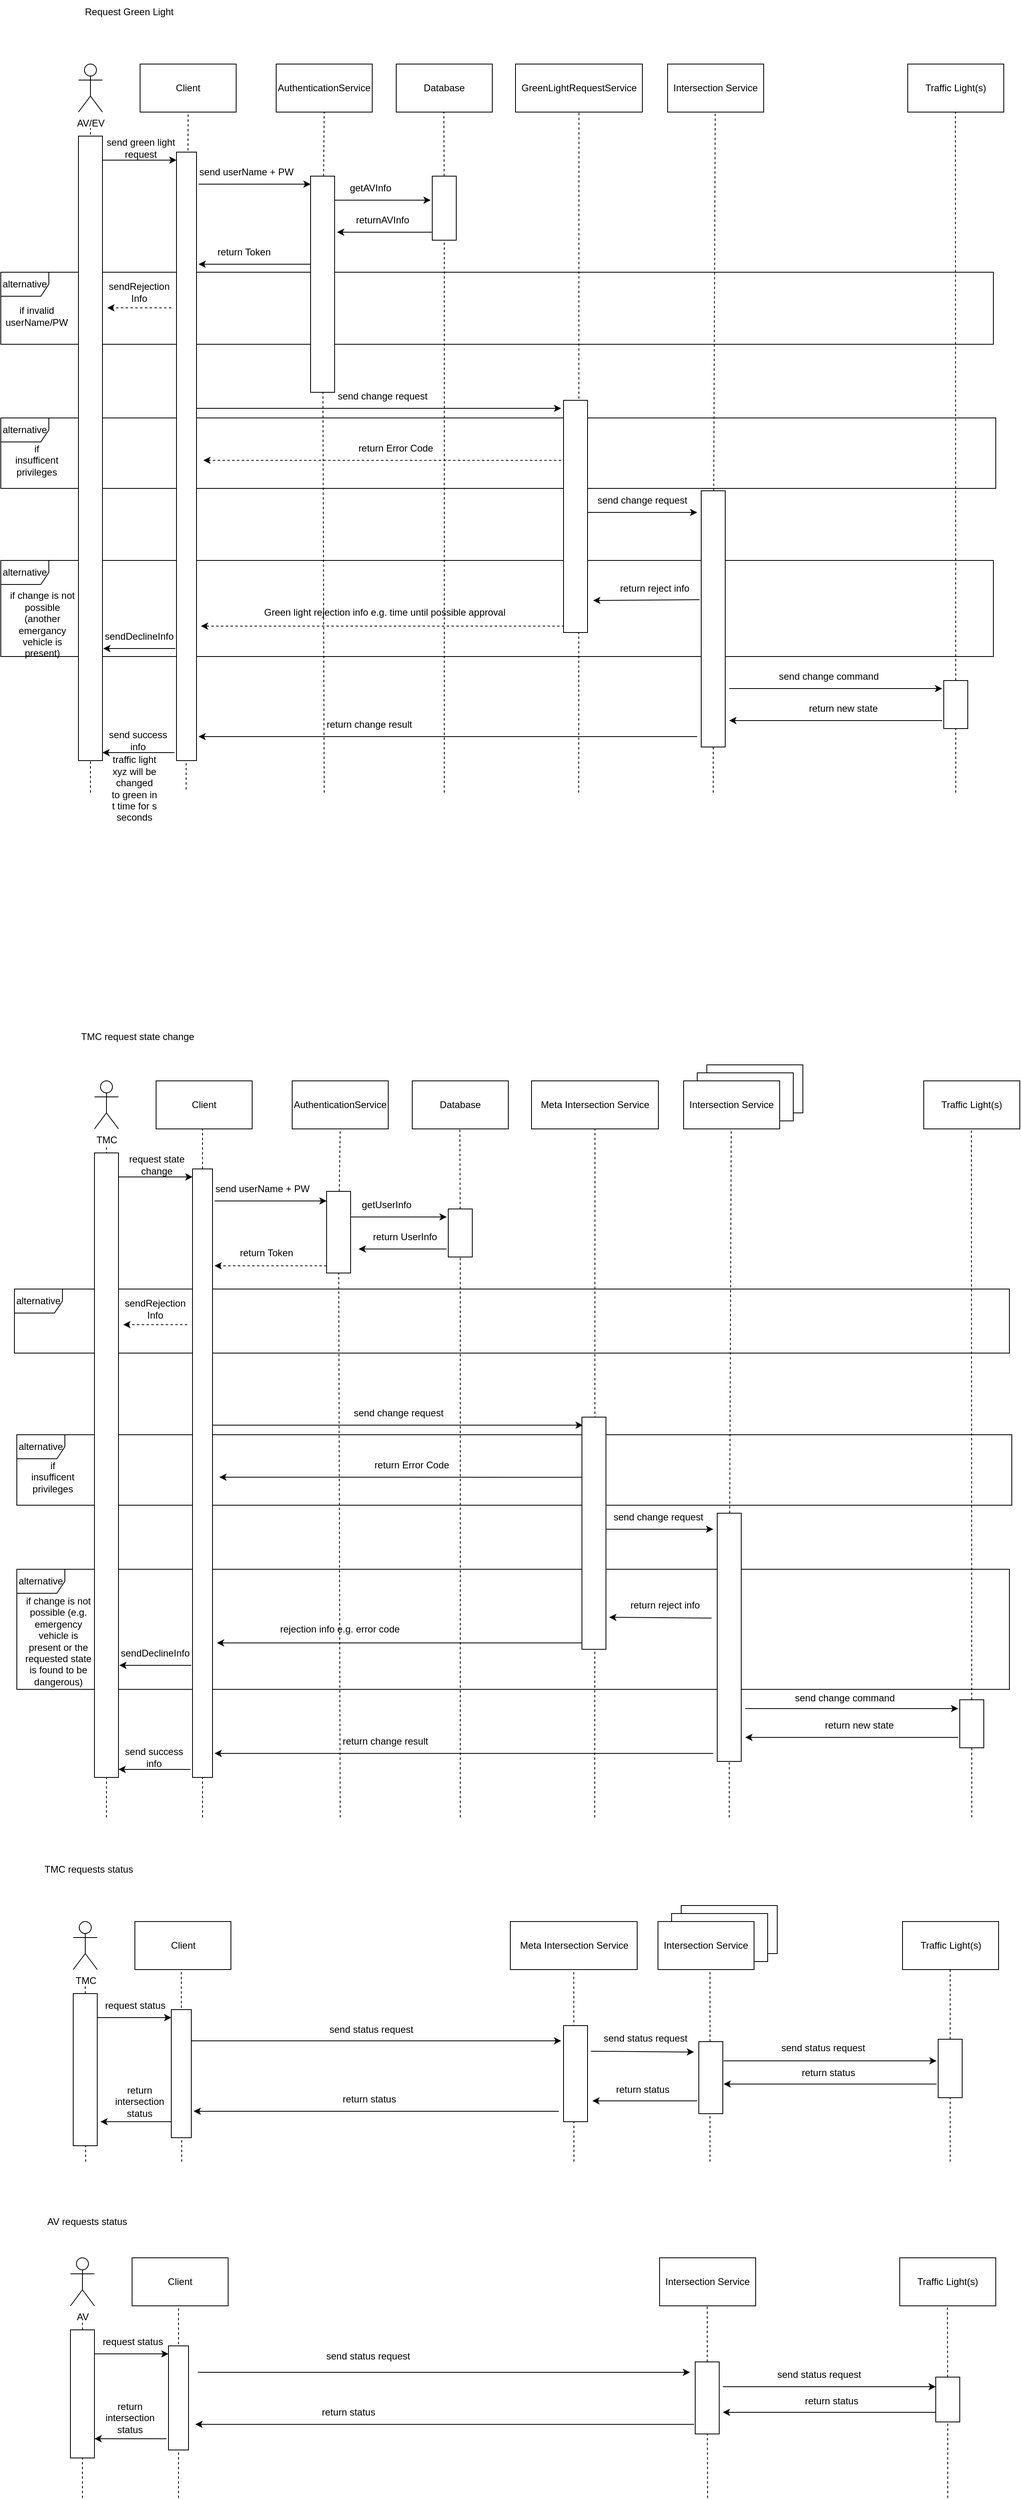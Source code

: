 <mxfile version="16.0.2" type="device"><diagram id="zJDtnZij1Da3hTvjN6tu" name="Seite-1"><mxGraphModel dx="1102" dy="-2650" grid="1" gridSize="10" guides="1" tooltips="1" connect="1" arrows="1" fold="1" page="1" pageScale="1" pageWidth="827" pageHeight="1169" math="0" shadow="0"><root><mxCell id="0"/><mxCell id="1" parent="0"/><mxCell id="Qnt9mirLeHldhs7_H-Sd-135" value="" style="rounded=0;whiteSpace=wrap;html=1;" parent="1" vertex="1"><mxGeometry x="952" y="4900" width="120" height="60" as="geometry"/></mxCell><mxCell id="Qnt9mirLeHldhs7_H-Sd-134" value="" style="rounded=0;whiteSpace=wrap;html=1;" parent="1" vertex="1"><mxGeometry x="940" y="4910" width="120" height="60" as="geometry"/></mxCell><mxCell id="pJ5V-qwBg9fqUCGI1SGx-134" value="alternative" style="shape=umlFrame;whiteSpace=wrap;html=1;width=60;height=30;" parent="1" vertex="1"><mxGeometry x="70" y="4092" width="1243" height="88" as="geometry"/></mxCell><mxCell id="pJ5V-qwBg9fqUCGI1SGx-66" value="alternative" style="shape=umlFrame;whiteSpace=wrap;html=1;" parent="1" vertex="1"><mxGeometry x="70" y="4270" width="1240" height="120" as="geometry"/></mxCell><mxCell id="pJ5V-qwBg9fqUCGI1SGx-67" value="alternative" style="shape=umlFrame;whiteSpace=wrap;html=1;width=60;height=30;" parent="1" vertex="1"><mxGeometry x="70" y="3910" width="1240" height="90" as="geometry"/></mxCell><mxCell id="pJ5V-qwBg9fqUCGI1SGx-68" value="AV/EV" style="shape=umlActor;verticalLabelPosition=bottom;verticalAlign=top;html=1;outlineConnect=0;" parent="1" vertex="1"><mxGeometry x="167" y="3650" width="30" height="60" as="geometry"/></mxCell><mxCell id="pJ5V-qwBg9fqUCGI1SGx-69" value="AuthenticationService" style="rounded=0;whiteSpace=wrap;html=1;" parent="1" vertex="1"><mxGeometry x="414" y="3650" width="120" height="60" as="geometry"/></mxCell><mxCell id="pJ5V-qwBg9fqUCGI1SGx-70" value="Intersection Service" style="rounded=0;whiteSpace=wrap;html=1;" parent="1" vertex="1"><mxGeometry x="903" y="3650" width="120" height="60" as="geometry"/></mxCell><mxCell id="pJ5V-qwBg9fqUCGI1SGx-71" value="Traffic Light(s)" style="rounded=0;whiteSpace=wrap;html=1;" parent="1" vertex="1"><mxGeometry x="1203" y="3650" width="120" height="60" as="geometry"/></mxCell><mxCell id="pJ5V-qwBg9fqUCGI1SGx-72" value="Database" style="rounded=0;whiteSpace=wrap;html=1;" parent="1" vertex="1"><mxGeometry x="564" y="3650" width="120" height="60" as="geometry"/></mxCell><mxCell id="pJ5V-qwBg9fqUCGI1SGx-73" value="" style="endArrow=none;dashed=1;html=1;rounded=0;startArrow=none;" parent="1" source="pJ5V-qwBg9fqUCGI1SGx-128" edge="1"><mxGeometry width="50" height="50" relative="1" as="geometry"><mxPoint x="182" y="4360" as="sourcePoint"/><mxPoint x="181.5" y="3740" as="targetPoint"/></mxGeometry></mxCell><mxCell id="pJ5V-qwBg9fqUCGI1SGx-74" value="" style="endArrow=none;dashed=1;html=1;rounded=0;startArrow=none;" parent="1" source="pJ5V-qwBg9fqUCGI1SGx-124" edge="1"><mxGeometry width="50" height="50" relative="1" as="geometry"><mxPoint x="474" y="4360" as="sourcePoint"/><mxPoint x="474" y="3710" as="targetPoint"/></mxGeometry></mxCell><mxCell id="pJ5V-qwBg9fqUCGI1SGx-75" value="" style="endArrow=none;dashed=1;html=1;rounded=0;startArrow=none;" parent="1" source="pJ5V-qwBg9fqUCGI1SGx-122" edge="1"><mxGeometry width="50" height="50" relative="1" as="geometry"><mxPoint x="624" y="4360" as="sourcePoint"/><mxPoint x="623.5" y="3710" as="targetPoint"/></mxGeometry></mxCell><mxCell id="pJ5V-qwBg9fqUCGI1SGx-76" value="" style="endArrow=none;dashed=1;html=1;rounded=0;startArrow=none;" parent="1" source="pJ5V-qwBg9fqUCGI1SGx-120" edge="1"><mxGeometry width="50" height="50" relative="1" as="geometry"><mxPoint x="963" y="4520" as="sourcePoint"/><mxPoint x="962.5" y="3710" as="targetPoint"/></mxGeometry></mxCell><mxCell id="pJ5V-qwBg9fqUCGI1SGx-77" value="" style="endArrow=none;dashed=1;html=1;rounded=0;startArrow=none;" parent="1" source="pJ5V-qwBg9fqUCGI1SGx-117" edge="1"><mxGeometry width="50" height="50" relative="1" as="geometry"><mxPoint x="1263" y="4360" as="sourcePoint"/><mxPoint x="1262.5" y="3710" as="targetPoint"/></mxGeometry></mxCell><mxCell id="pJ5V-qwBg9fqUCGI1SGx-78" value="" style="endArrow=classic;html=1;rounded=0;entryX=1;entryY=1;entryDx=0;entryDy=0;" parent="1" target="pJ5V-qwBg9fqUCGI1SGx-79" edge="1"><mxGeometry width="50" height="50" relative="1" as="geometry"><mxPoint x="197" y="3770" as="sourcePoint"/><mxPoint x="297" y="3770" as="targetPoint"/></mxGeometry></mxCell><mxCell id="pJ5V-qwBg9fqUCGI1SGx-79" value="send green light request" style="text;html=1;strokeColor=none;fillColor=none;align=center;verticalAlign=middle;whiteSpace=wrap;rounded=0;" parent="1" vertex="1"><mxGeometry x="199.5" y="3740" width="90" height="30" as="geometry"/></mxCell><mxCell id="pJ5V-qwBg9fqUCGI1SGx-80" value="" style="endArrow=classic;html=1;rounded=0;exitX=0;exitY=1;exitDx=0;exitDy=0;" parent="1" source="pJ5V-qwBg9fqUCGI1SGx-94" edge="1"><mxGeometry width="50" height="50" relative="1" as="geometry"><mxPoint x="474" y="3820" as="sourcePoint"/><mxPoint x="607" y="3820" as="targetPoint"/></mxGeometry></mxCell><mxCell id="pJ5V-qwBg9fqUCGI1SGx-81" value="" style="endArrow=classic;html=1;rounded=0;exitX=0.033;exitY=0.875;exitDx=0;exitDy=0;exitPerimeter=0;" parent="1" source="pJ5V-qwBg9fqUCGI1SGx-122" edge="1"><mxGeometry width="50" height="50" relative="1" as="geometry"><mxPoint x="600" y="3860" as="sourcePoint"/><mxPoint x="490" y="3860" as="targetPoint"/></mxGeometry></mxCell><mxCell id="pJ5V-qwBg9fqUCGI1SGx-82" value="if insufficent privileges" style="text;html=1;strokeColor=none;fillColor=none;align=center;verticalAlign=middle;whiteSpace=wrap;rounded=0;" parent="1" vertex="1"><mxGeometry x="85" y="4130" width="60" height="30" as="geometry"/></mxCell><mxCell id="pJ5V-qwBg9fqUCGI1SGx-83" value="" style="endArrow=classic;html=1;rounded=0;" parent="1" edge="1"><mxGeometry width="50" height="50" relative="1" as="geometry"><mxPoint x="457" y="3900" as="sourcePoint"/><mxPoint x="317" y="3900" as="targetPoint"/></mxGeometry></mxCell><mxCell id="pJ5V-qwBg9fqUCGI1SGx-84" value="sendRejection Info" style="text;html=1;strokeColor=none;fillColor=none;align=center;verticalAlign=middle;whiteSpace=wrap;rounded=0;" parent="1" vertex="1"><mxGeometry x="198" y="3920" width="90" height="30" as="geometry"/></mxCell><mxCell id="pJ5V-qwBg9fqUCGI1SGx-85" value="" style="endArrow=classic;html=1;rounded=0;" parent="1" edge="1"><mxGeometry width="50" height="50" relative="1" as="geometry"><mxPoint x="297" y="4080" as="sourcePoint"/><mxPoint x="770" y="4080" as="targetPoint"/></mxGeometry></mxCell><mxCell id="pJ5V-qwBg9fqUCGI1SGx-89" value="Client" style="rounded=0;whiteSpace=wrap;html=1;" parent="1" vertex="1"><mxGeometry x="244" y="3650" width="120" height="60" as="geometry"/></mxCell><mxCell id="pJ5V-qwBg9fqUCGI1SGx-90" value="" style="endArrow=none;dashed=1;html=1;rounded=0;startArrow=none;entryX=0.5;entryY=1;entryDx=0;entryDy=0;" parent="1" target="pJ5V-qwBg9fqUCGI1SGx-89" edge="1"><mxGeometry width="50" height="50" relative="1" as="geometry"><mxPoint x="301.5" y="4556" as="sourcePoint"/><mxPoint x="301.5" y="3740" as="targetPoint"/></mxGeometry></mxCell><mxCell id="pJ5V-qwBg9fqUCGI1SGx-91" value="" style="endArrow=classic;html=1;rounded=0;" parent="1" edge="1"><mxGeometry width="50" height="50" relative="1" as="geometry"><mxPoint x="317" y="3800" as="sourcePoint"/><mxPoint x="457" y="3800" as="targetPoint"/></mxGeometry></mxCell><mxCell id="pJ5V-qwBg9fqUCGI1SGx-92" value="" style="endArrow=classic;html=1;rounded=0;dashed=1;" parent="1" edge="1"><mxGeometry width="50" height="50" relative="1" as="geometry"><mxPoint x="283" y="3954.5" as="sourcePoint"/><mxPoint x="203" y="3954.5" as="targetPoint"/></mxGeometry></mxCell><mxCell id="pJ5V-qwBg9fqUCGI1SGx-93" value="send userName + PW" style="text;html=1;strokeColor=none;fillColor=none;align=center;verticalAlign=middle;whiteSpace=wrap;rounded=0;" parent="1" vertex="1"><mxGeometry x="307" y="3770" width="140" height="30" as="geometry"/></mxCell><mxCell id="pJ5V-qwBg9fqUCGI1SGx-94" value="getAVInfo" style="text;html=1;strokeColor=none;fillColor=none;align=center;verticalAlign=middle;whiteSpace=wrap;rounded=0;" parent="1" vertex="1"><mxGeometry x="487" y="3790" width="90" height="30" as="geometry"/></mxCell><mxCell id="pJ5V-qwBg9fqUCGI1SGx-95" value="returnAVInfo" style="text;html=1;strokeColor=none;fillColor=none;align=center;verticalAlign=middle;whiteSpace=wrap;rounded=0;" parent="1" vertex="1"><mxGeometry x="517" y="3830" width="60" height="30" as="geometry"/></mxCell><mxCell id="pJ5V-qwBg9fqUCGI1SGx-96" value="return Token" style="text;html=1;strokeColor=none;fillColor=none;align=center;verticalAlign=middle;whiteSpace=wrap;rounded=0;" parent="1" vertex="1"><mxGeometry x="324" y="3870" width="100" height="30" as="geometry"/></mxCell><mxCell id="pJ5V-qwBg9fqUCGI1SGx-97" value="send change request" style="text;html=1;strokeColor=none;fillColor=none;align=center;verticalAlign=middle;whiteSpace=wrap;rounded=0;" parent="1" vertex="1"><mxGeometry x="482" y="4050" width="130" height="30" as="geometry"/></mxCell><mxCell id="pJ5V-qwBg9fqUCGI1SGx-100" value="" style="endArrow=classic;html=1;rounded=0;exitX=0.9;exitY=0.967;exitDx=0;exitDy=0;exitPerimeter=0;" parent="1" source="pJ5V-qwBg9fqUCGI1SGx-145" edge="1"><mxGeometry width="50" height="50" relative="1" as="geometry"><mxPoint x="790" y="4320" as="sourcePoint"/><mxPoint x="810" y="4320" as="targetPoint"/></mxGeometry></mxCell><mxCell id="pJ5V-qwBg9fqUCGI1SGx-101" value="Green light rejection info e.g. time until possible approval" style="text;html=1;strokeColor=none;fillColor=none;align=left;verticalAlign=middle;whiteSpace=wrap;rounded=0;" parent="1" vertex="1"><mxGeometry x="397" y="4320" width="311" height="30" as="geometry"/></mxCell><mxCell id="pJ5V-qwBg9fqUCGI1SGx-103" value="if change is not possible (another emergancy vehicle is present)" style="text;html=1;strokeColor=none;fillColor=none;align=center;verticalAlign=middle;whiteSpace=wrap;rounded=0;" parent="1" vertex="1"><mxGeometry x="77" y="4320" width="90" height="60" as="geometry"/></mxCell><mxCell id="pJ5V-qwBg9fqUCGI1SGx-104" value="" style="endArrow=classic;html=1;rounded=0;" parent="1" edge="1"><mxGeometry width="50" height="50" relative="1" as="geometry"><mxPoint x="288" y="4380" as="sourcePoint"/><mxPoint x="198" y="4380" as="targetPoint"/></mxGeometry></mxCell><mxCell id="pJ5V-qwBg9fqUCGI1SGx-105" value="sendDeclineInfo" style="text;html=1;strokeColor=none;fillColor=none;align=center;verticalAlign=middle;whiteSpace=wrap;rounded=0;" parent="1" vertex="1"><mxGeometry x="213" y="4350" width="60" height="30" as="geometry"/></mxCell><mxCell id="pJ5V-qwBg9fqUCGI1SGx-108" value="" style="endArrow=classic;html=1;rounded=0;" parent="1" edge="1"><mxGeometry width="50" height="50" relative="1" as="geometry"><mxPoint x="980" y="4430" as="sourcePoint"/><mxPoint x="1246" y="4430" as="targetPoint"/></mxGeometry></mxCell><mxCell id="pJ5V-qwBg9fqUCGI1SGx-109" value="send change command" style="text;html=1;strokeColor=none;fillColor=none;align=center;verticalAlign=middle;whiteSpace=wrap;rounded=0;" parent="1" vertex="1"><mxGeometry x="993" y="4400" width="223" height="30" as="geometry"/></mxCell><mxCell id="pJ5V-qwBg9fqUCGI1SGx-110" value="" style="endArrow=classic;html=1;rounded=0;" parent="1" edge="1"><mxGeometry width="50" height="50" relative="1" as="geometry"><mxPoint x="1246" y="4470" as="sourcePoint"/><mxPoint x="980" y="4470" as="targetPoint"/></mxGeometry></mxCell><mxCell id="pJ5V-qwBg9fqUCGI1SGx-111" value="&amp;nbsp; &amp;nbsp; &amp;nbsp; &amp;nbsp;return new state" style="text;html=1;strokeColor=none;fillColor=none;align=center;verticalAlign=middle;whiteSpace=wrap;rounded=0;" parent="1" vertex="1"><mxGeometry x="1006" y="4440" width="210" height="30" as="geometry"/></mxCell><mxCell id="pJ5V-qwBg9fqUCGI1SGx-112" value="" style="endArrow=classic;html=1;rounded=0;" parent="1" edge="1"><mxGeometry width="50" height="50" relative="1" as="geometry"><mxPoint x="940" y="4490" as="sourcePoint"/><mxPoint x="317" y="4490" as="targetPoint"/></mxGeometry></mxCell><mxCell id="pJ5V-qwBg9fqUCGI1SGx-113" value="return change result" style="text;html=1;strokeColor=none;fillColor=none;align=center;verticalAlign=middle;whiteSpace=wrap;rounded=0;" parent="1" vertex="1"><mxGeometry x="414" y="4460" width="233" height="30" as="geometry"/></mxCell><mxCell id="pJ5V-qwBg9fqUCGI1SGx-114" value="" style="endArrow=classic;html=1;rounded=0;" parent="1" edge="1"><mxGeometry width="50" height="50" relative="1" as="geometry"><mxPoint x="287" y="4510" as="sourcePoint"/><mxPoint x="197" y="4510" as="targetPoint"/></mxGeometry></mxCell><mxCell id="pJ5V-qwBg9fqUCGI1SGx-115" value="send success info" style="text;html=1;strokeColor=none;fillColor=none;align=center;verticalAlign=middle;whiteSpace=wrap;rounded=0;" parent="1" vertex="1"><mxGeometry x="194.5" y="4480" width="92.5" height="30" as="geometry"/></mxCell><mxCell id="pJ5V-qwBg9fqUCGI1SGx-116" value="traffic light xyz will be changed to green in t time for s seconds" style="text;html=1;strokeColor=none;fillColor=none;align=center;verticalAlign=middle;whiteSpace=wrap;rounded=0;" parent="1" vertex="1"><mxGeometry x="207" y="4540" width="60" height="30" as="geometry"/></mxCell><mxCell id="pJ5V-qwBg9fqUCGI1SGx-117" value="" style="rounded=0;whiteSpace=wrap;html=1;" parent="1" vertex="1"><mxGeometry x="1248" y="4420" width="30" height="60" as="geometry"/></mxCell><mxCell id="pJ5V-qwBg9fqUCGI1SGx-118" value="" style="endArrow=none;dashed=1;html=1;rounded=0;" parent="1" target="pJ5V-qwBg9fqUCGI1SGx-117" edge="1"><mxGeometry width="50" height="50" relative="1" as="geometry"><mxPoint x="1263" y="4560" as="sourcePoint"/><mxPoint x="1262.5" y="3870" as="targetPoint"/></mxGeometry></mxCell><mxCell id="pJ5V-qwBg9fqUCGI1SGx-122" value="" style="rounded=0;whiteSpace=wrap;html=1;" parent="1" vertex="1"><mxGeometry x="609" y="3790" width="30" height="80" as="geometry"/></mxCell><mxCell id="pJ5V-qwBg9fqUCGI1SGx-123" value="" style="endArrow=none;dashed=1;html=1;rounded=0;" parent="1" target="pJ5V-qwBg9fqUCGI1SGx-122" edge="1"><mxGeometry width="50" height="50" relative="1" as="geometry"><mxPoint x="624" y="4560" as="sourcePoint"/><mxPoint x="623.5" y="3710" as="targetPoint"/></mxGeometry></mxCell><mxCell id="pJ5V-qwBg9fqUCGI1SGx-124" value="" style="rounded=0;whiteSpace=wrap;html=1;" parent="1" vertex="1"><mxGeometry x="457" y="3790" width="30" height="270" as="geometry"/></mxCell><mxCell id="pJ5V-qwBg9fqUCGI1SGx-125" value="" style="endArrow=none;dashed=1;html=1;rounded=0;" parent="1" target="pJ5V-qwBg9fqUCGI1SGx-124" edge="1"><mxGeometry width="50" height="50" relative="1" as="geometry"><mxPoint x="474" y="4560" as="sourcePoint"/><mxPoint x="474" y="3710" as="targetPoint"/></mxGeometry></mxCell><mxCell id="pJ5V-qwBg9fqUCGI1SGx-126" value="" style="rounded=0;whiteSpace=wrap;html=1;" parent="1" vertex="1"><mxGeometry x="289.5" y="3760" width="25" height="760" as="geometry"/></mxCell><mxCell id="pJ5V-qwBg9fqUCGI1SGx-129" value="" style="endArrow=none;dashed=1;html=1;rounded=0;" parent="1" edge="1"><mxGeometry width="50" height="50" relative="1" as="geometry"><mxPoint x="182" y="4560" as="sourcePoint"/><mxPoint x="182" y="3730" as="targetPoint"/></mxGeometry></mxCell><mxCell id="pJ5V-qwBg9fqUCGI1SGx-130" value="Request Green Light" style="text;html=1;strokeColor=none;fillColor=none;align=center;verticalAlign=middle;whiteSpace=wrap;rounded=0;" parent="1" vertex="1"><mxGeometry x="84" y="3570" width="293" height="30" as="geometry"/></mxCell><mxCell id="pJ5V-qwBg9fqUCGI1SGx-131" value="GreenLightRequestService" style="rounded=0;whiteSpace=wrap;html=1;" parent="1" vertex="1"><mxGeometry x="713" y="3650" width="158.5" height="60" as="geometry"/></mxCell><mxCell id="pJ5V-qwBg9fqUCGI1SGx-132" value="" style="endArrow=none;dashed=1;html=1;rounded=0;entryX=0.5;entryY=1;entryDx=0;entryDy=0;" parent="1" target="pJ5V-qwBg9fqUCGI1SGx-131" edge="1"><mxGeometry width="50" height="50" relative="1" as="geometry"><mxPoint x="792" y="4560" as="sourcePoint"/><mxPoint x="750" y="3940" as="targetPoint"/></mxGeometry></mxCell><mxCell id="pJ5V-qwBg9fqUCGI1SGx-136" value="" style="endArrow=classic;html=1;rounded=0;dashed=1;" parent="1" edge="1"><mxGeometry width="50" height="50" relative="1" as="geometry"><mxPoint x="770" y="4145" as="sourcePoint"/><mxPoint x="323" y="4145" as="targetPoint"/></mxGeometry></mxCell><mxCell id="pJ5V-qwBg9fqUCGI1SGx-138" value="return Error Code" style="text;html=1;strokeColor=none;fillColor=none;align=center;verticalAlign=middle;whiteSpace=wrap;rounded=0;" parent="1" vertex="1"><mxGeometry x="437" y="4115" width="253" height="30" as="geometry"/></mxCell><mxCell id="pJ5V-qwBg9fqUCGI1SGx-120" value="" style="rounded=0;whiteSpace=wrap;html=1;" parent="1" vertex="1"><mxGeometry x="945" y="4183" width="30" height="320" as="geometry"/></mxCell><mxCell id="pJ5V-qwBg9fqUCGI1SGx-141" value="" style="endArrow=none;dashed=1;html=1;rounded=0;" parent="1" target="pJ5V-qwBg9fqUCGI1SGx-120" edge="1"><mxGeometry width="50" height="50" relative="1" as="geometry"><mxPoint x="960" y="4560" as="sourcePoint"/><mxPoint x="962.5" y="3710" as="targetPoint"/></mxGeometry></mxCell><mxCell id="pJ5V-qwBg9fqUCGI1SGx-142" value="" style="endArrow=classic;html=1;rounded=0;exitX=0;exitY=1;exitDx=0;exitDy=0;" parent="1" source="pJ5V-qwBg9fqUCGI1SGx-143" edge="1"><mxGeometry width="50" height="50" relative="1" as="geometry"><mxPoint x="790" y="4190" as="sourcePoint"/><mxPoint x="940" y="4210" as="targetPoint"/></mxGeometry></mxCell><mxCell id="pJ5V-qwBg9fqUCGI1SGx-143" value="send change request" style="text;html=1;strokeColor=none;fillColor=none;align=center;verticalAlign=middle;whiteSpace=wrap;rounded=0;" parent="1" vertex="1"><mxGeometry x="803" y="4180" width="137" height="30" as="geometry"/></mxCell><mxCell id="pJ5V-qwBg9fqUCGI1SGx-144" value="" style="endArrow=classic;html=1;rounded=0;dashed=1;" parent="1" edge="1"><mxGeometry width="50" height="50" relative="1" as="geometry"><mxPoint x="780" y="4352" as="sourcePoint"/><mxPoint x="320" y="4352" as="targetPoint"/></mxGeometry></mxCell><mxCell id="pJ5V-qwBg9fqUCGI1SGx-145" value="return reject info" style="text;html=1;strokeColor=none;fillColor=none;align=center;verticalAlign=middle;whiteSpace=wrap;rounded=0;" parent="1" vertex="1"><mxGeometry x="817" y="4290" width="140" height="30" as="geometry"/></mxCell><mxCell id="pJ5V-qwBg9fqUCGI1SGx-146" value="" style="rounded=0;whiteSpace=wrap;html=1;" parent="1" vertex="1"><mxGeometry x="773" y="4070" width="30" height="290" as="geometry"/></mxCell><mxCell id="pJ5V-qwBg9fqUCGI1SGx-128" value="" style="rounded=0;whiteSpace=wrap;html=1;" parent="1" vertex="1"><mxGeometry x="167" y="3740" width="30" height="780" as="geometry"/></mxCell><mxCell id="Qnt9mirLeHldhs7_H-Sd-3" value="alternative" style="shape=umlFrame;whiteSpace=wrap;html=1;width=60;height=30;" parent="1" vertex="1"><mxGeometry x="90" y="5362" width="1243" height="88" as="geometry"/></mxCell><mxCell id="Qnt9mirLeHldhs7_H-Sd-4" value="alternative" style="shape=umlFrame;whiteSpace=wrap;html=1;" parent="1" vertex="1"><mxGeometry x="90" y="5530" width="1240" height="150" as="geometry"/></mxCell><mxCell id="Qnt9mirLeHldhs7_H-Sd-5" value="alternative" style="shape=umlFrame;whiteSpace=wrap;html=1;width=60;height=30;" parent="1" vertex="1"><mxGeometry x="87" y="5180" width="1243" height="80" as="geometry"/></mxCell><mxCell id="Qnt9mirLeHldhs7_H-Sd-6" value="TMC" style="shape=umlActor;verticalLabelPosition=bottom;verticalAlign=top;html=1;outlineConnect=0;" parent="1" vertex="1"><mxGeometry x="187" y="4920" width="30" height="60" as="geometry"/></mxCell><mxCell id="Qnt9mirLeHldhs7_H-Sd-7" value="AuthenticationService" style="rounded=0;whiteSpace=wrap;html=1;" parent="1" vertex="1"><mxGeometry x="434" y="4920" width="120" height="60" as="geometry"/></mxCell><mxCell id="Qnt9mirLeHldhs7_H-Sd-9" value="Traffic Light(s)" style="rounded=0;whiteSpace=wrap;html=1;" parent="1" vertex="1"><mxGeometry x="1223" y="4920" width="120" height="60" as="geometry"/></mxCell><mxCell id="Qnt9mirLeHldhs7_H-Sd-8" value="Intersection Service" style="rounded=0;whiteSpace=wrap;html=1;" parent="1" vertex="1"><mxGeometry x="923" y="4920" width="120" height="60" as="geometry"/></mxCell><mxCell id="Qnt9mirLeHldhs7_H-Sd-10" value="Database" style="rounded=0;whiteSpace=wrap;html=1;" parent="1" vertex="1"><mxGeometry x="584" y="4920" width="120" height="60" as="geometry"/></mxCell><mxCell id="Qnt9mirLeHldhs7_H-Sd-11" value="" style="endArrow=none;dashed=1;html=1;rounded=0;startArrow=none;" parent="1" source="Qnt9mirLeHldhs7_H-Sd-67" edge="1"><mxGeometry width="50" height="50" relative="1" as="geometry"><mxPoint x="202" y="5630" as="sourcePoint"/><mxPoint x="201.5" y="5010" as="targetPoint"/></mxGeometry></mxCell><mxCell id="Qnt9mirLeHldhs7_H-Sd-12" value="" style="endArrow=none;dashed=1;html=1;rounded=0;startArrow=none;" parent="1" source="Qnt9mirLeHldhs7_H-Sd-51" edge="1"><mxGeometry width="50" height="50" relative="1" as="geometry"><mxPoint x="494" y="5630" as="sourcePoint"/><mxPoint x="494" y="4980" as="targetPoint"/></mxGeometry></mxCell><mxCell id="Qnt9mirLeHldhs7_H-Sd-13" value="" style="endArrow=none;dashed=1;html=1;rounded=0;startArrow=none;" parent="1" source="Qnt9mirLeHldhs7_H-Sd-49" edge="1"><mxGeometry width="50" height="50" relative="1" as="geometry"><mxPoint x="644" y="5630" as="sourcePoint"/><mxPoint x="643.5" y="4980" as="targetPoint"/></mxGeometry></mxCell><mxCell id="Qnt9mirLeHldhs7_H-Sd-14" value="" style="endArrow=none;dashed=1;html=1;rounded=0;startArrow=none;" parent="1" source="Qnt9mirLeHldhs7_H-Sd-60" edge="1"><mxGeometry width="50" height="50" relative="1" as="geometry"><mxPoint x="983" y="5790" as="sourcePoint"/><mxPoint x="982.5" y="4980" as="targetPoint"/></mxGeometry></mxCell><mxCell id="Qnt9mirLeHldhs7_H-Sd-15" value="" style="endArrow=none;dashed=1;html=1;rounded=0;startArrow=none;" parent="1" source="Qnt9mirLeHldhs7_H-Sd-47" edge="1"><mxGeometry width="50" height="50" relative="1" as="geometry"><mxPoint x="1283" y="5630" as="sourcePoint"/><mxPoint x="1282.5" y="4980" as="targetPoint"/></mxGeometry></mxCell><mxCell id="Qnt9mirLeHldhs7_H-Sd-16" value="" style="endArrow=classic;html=1;rounded=0;entryX=1;entryY=1;entryDx=0;entryDy=0;" parent="1" target="Qnt9mirLeHldhs7_H-Sd-17" edge="1"><mxGeometry width="50" height="50" relative="1" as="geometry"><mxPoint x="217" y="5040" as="sourcePoint"/><mxPoint x="317" y="5040" as="targetPoint"/></mxGeometry></mxCell><mxCell id="Qnt9mirLeHldhs7_H-Sd-17" value="request state change" style="text;html=1;strokeColor=none;fillColor=none;align=center;verticalAlign=middle;whiteSpace=wrap;rounded=0;" parent="1" vertex="1"><mxGeometry x="219.5" y="5010" width="90" height="30" as="geometry"/></mxCell><mxCell id="Qnt9mirLeHldhs7_H-Sd-18" value="" style="endArrow=classic;html=1;rounded=0;exitX=0;exitY=1;exitDx=0;exitDy=0;" parent="1" source="Qnt9mirLeHldhs7_H-Sd-29" edge="1"><mxGeometry width="50" height="50" relative="1" as="geometry"><mxPoint x="494" y="5090" as="sourcePoint"/><mxPoint x="627" y="5090" as="targetPoint"/></mxGeometry></mxCell><mxCell id="Qnt9mirLeHldhs7_H-Sd-19" value="" style="endArrow=classic;html=1;rounded=0;" parent="1" edge="1"><mxGeometry width="50" height="50" relative="1" as="geometry"><mxPoint x="627" y="5130" as="sourcePoint"/><mxPoint x="517" y="5130" as="targetPoint"/></mxGeometry></mxCell><mxCell id="Qnt9mirLeHldhs7_H-Sd-20" value="if insufficent privileges" style="text;html=1;strokeColor=none;fillColor=none;align=center;verticalAlign=middle;whiteSpace=wrap;rounded=0;" parent="1" vertex="1"><mxGeometry x="105" y="5400" width="60" height="30" as="geometry"/></mxCell><mxCell id="Qnt9mirLeHldhs7_H-Sd-21" value="" style="endArrow=classic;html=1;rounded=0;dashed=1;" parent="1" edge="1"><mxGeometry width="50" height="50" relative="1" as="geometry"><mxPoint x="477" y="5151" as="sourcePoint"/><mxPoint x="337" y="5151" as="targetPoint"/><Array as="points"><mxPoint x="410" y="5151"/></Array></mxGeometry></mxCell><mxCell id="Qnt9mirLeHldhs7_H-Sd-22" value="sendRejection Info" style="text;html=1;strokeColor=none;fillColor=none;align=center;verticalAlign=middle;whiteSpace=wrap;rounded=0;" parent="1" vertex="1"><mxGeometry x="218" y="5190" width="90" height="30" as="geometry"/></mxCell><mxCell id="Qnt9mirLeHldhs7_H-Sd-23" value="" style="endArrow=classic;html=1;rounded=0;" parent="1" edge="1"><mxGeometry width="50" height="50" relative="1" as="geometry"><mxPoint x="324" y="5350" as="sourcePoint"/><mxPoint x="797" y="5350" as="targetPoint"/></mxGeometry></mxCell><mxCell id="Qnt9mirLeHldhs7_H-Sd-24" value="Client" style="rounded=0;whiteSpace=wrap;html=1;" parent="1" vertex="1"><mxGeometry x="264" y="4920" width="120" height="60" as="geometry"/></mxCell><mxCell id="Qnt9mirLeHldhs7_H-Sd-25" value="" style="endArrow=none;dashed=1;html=1;rounded=0;startArrow=none;" parent="1" edge="1"><mxGeometry width="50" height="50" relative="1" as="geometry"><mxPoint x="322" y="5840" as="sourcePoint"/><mxPoint x="322" y="4980" as="targetPoint"/></mxGeometry></mxCell><mxCell id="Qnt9mirLeHldhs7_H-Sd-26" value="" style="endArrow=classic;html=1;rounded=0;" parent="1" edge="1"><mxGeometry width="50" height="50" relative="1" as="geometry"><mxPoint x="337" y="5070" as="sourcePoint"/><mxPoint x="477" y="5070" as="targetPoint"/></mxGeometry></mxCell><mxCell id="Qnt9mirLeHldhs7_H-Sd-27" value="" style="endArrow=classic;html=1;rounded=0;dashed=1;" parent="1" edge="1"><mxGeometry width="50" height="50" relative="1" as="geometry"><mxPoint x="303" y="5224.5" as="sourcePoint"/><mxPoint x="223" y="5224.5" as="targetPoint"/></mxGeometry></mxCell><mxCell id="Qnt9mirLeHldhs7_H-Sd-28" value="send userName + PW" style="text;html=1;strokeColor=none;fillColor=none;align=center;verticalAlign=middle;whiteSpace=wrap;rounded=0;" parent="1" vertex="1"><mxGeometry x="327" y="5040" width="140" height="30" as="geometry"/></mxCell><mxCell id="Qnt9mirLeHldhs7_H-Sd-29" value="getUserInfo" style="text;html=1;strokeColor=none;fillColor=none;align=center;verticalAlign=middle;whiteSpace=wrap;rounded=0;" parent="1" vertex="1"><mxGeometry x="507" y="5060" width="90" height="30" as="geometry"/></mxCell><mxCell id="Qnt9mirLeHldhs7_H-Sd-30" value="return UserInfo" style="text;html=1;strokeColor=none;fillColor=none;align=center;verticalAlign=middle;whiteSpace=wrap;rounded=0;" parent="1" vertex="1"><mxGeometry x="525" y="5100" width="100" height="30" as="geometry"/></mxCell><mxCell id="Qnt9mirLeHldhs7_H-Sd-31" value="return Token" style="text;html=1;strokeColor=none;fillColor=none;align=center;verticalAlign=middle;whiteSpace=wrap;rounded=0;" parent="1" vertex="1"><mxGeometry x="352" y="5120" width="100" height="30" as="geometry"/></mxCell><mxCell id="Qnt9mirLeHldhs7_H-Sd-32" value="send change request" style="text;html=1;strokeColor=none;fillColor=none;align=center;verticalAlign=middle;whiteSpace=wrap;rounded=0;" parent="1" vertex="1"><mxGeometry x="502" y="5320" width="130" height="30" as="geometry"/></mxCell><mxCell id="Qnt9mirLeHldhs7_H-Sd-33" value="" style="endArrow=classic;html=1;rounded=0;exitX=0.914;exitY=1.033;exitDx=0;exitDy=0;exitPerimeter=0;" parent="1" source="Qnt9mirLeHldhs7_H-Sd-65" edge="1"><mxGeometry width="50" height="50" relative="1" as="geometry"><mxPoint x="810" y="5590" as="sourcePoint"/><mxPoint x="830" y="5590" as="targetPoint"/></mxGeometry></mxCell><mxCell id="Qnt9mirLeHldhs7_H-Sd-34" value="rejection info e.g. error code" style="text;html=1;strokeColor=none;fillColor=none;align=left;verticalAlign=middle;whiteSpace=wrap;rounded=0;" parent="1" vertex="1"><mxGeometry x="417" y="5590" width="311" height="30" as="geometry"/></mxCell><mxCell id="Qnt9mirLeHldhs7_H-Sd-35" value="if change is not possible (e.g. emergency vehicle is present or the requested state is found to be dangerous)" style="text;html=1;strokeColor=none;fillColor=none;align=center;verticalAlign=middle;whiteSpace=wrap;rounded=0;" parent="1" vertex="1"><mxGeometry x="97" y="5590" width="90" height="60" as="geometry"/></mxCell><mxCell id="Qnt9mirLeHldhs7_H-Sd-36" value="" style="endArrow=classic;html=1;rounded=0;" parent="1" edge="1"><mxGeometry width="50" height="50" relative="1" as="geometry"><mxPoint x="308" y="5650" as="sourcePoint"/><mxPoint x="218" y="5650" as="targetPoint"/></mxGeometry></mxCell><mxCell id="Qnt9mirLeHldhs7_H-Sd-37" value="sendDeclineInfo" style="text;html=1;strokeColor=none;fillColor=none;align=center;verticalAlign=middle;whiteSpace=wrap;rounded=0;" parent="1" vertex="1"><mxGeometry x="233" y="5620" width="60" height="30" as="geometry"/></mxCell><mxCell id="Qnt9mirLeHldhs7_H-Sd-38" value="" style="endArrow=classic;html=1;rounded=0;" parent="1" edge="1"><mxGeometry width="50" height="50" relative="1" as="geometry"><mxPoint x="1000" y="5704" as="sourcePoint"/><mxPoint x="1266" y="5704" as="targetPoint"/></mxGeometry></mxCell><mxCell id="Qnt9mirLeHldhs7_H-Sd-39" value="send change command" style="text;html=1;strokeColor=none;fillColor=none;align=center;verticalAlign=middle;whiteSpace=wrap;rounded=0;" parent="1" vertex="1"><mxGeometry x="1013" y="5676" width="223" height="30" as="geometry"/></mxCell><mxCell id="Qnt9mirLeHldhs7_H-Sd-40" value="" style="endArrow=classic;html=1;rounded=0;" parent="1" edge="1"><mxGeometry width="50" height="50" relative="1" as="geometry"><mxPoint x="1266" y="5740" as="sourcePoint"/><mxPoint x="1000" y="5740" as="targetPoint"/></mxGeometry></mxCell><mxCell id="Qnt9mirLeHldhs7_H-Sd-41" value="&amp;nbsp; &amp;nbsp; &amp;nbsp; &amp;nbsp;return new state" style="text;html=1;strokeColor=none;fillColor=none;align=center;verticalAlign=middle;whiteSpace=wrap;rounded=0;" parent="1" vertex="1"><mxGeometry x="1026" y="5710" width="210" height="30" as="geometry"/></mxCell><mxCell id="Qnt9mirLeHldhs7_H-Sd-42" value="" style="endArrow=classic;html=1;rounded=0;" parent="1" edge="1"><mxGeometry width="50" height="50" relative="1" as="geometry"><mxPoint x="960" y="5760" as="sourcePoint"/><mxPoint x="337" y="5760" as="targetPoint"/></mxGeometry></mxCell><mxCell id="Qnt9mirLeHldhs7_H-Sd-43" value="return change result" style="text;html=1;strokeColor=none;fillColor=none;align=center;verticalAlign=middle;whiteSpace=wrap;rounded=0;" parent="1" vertex="1"><mxGeometry x="434" y="5730" width="233" height="30" as="geometry"/></mxCell><mxCell id="Qnt9mirLeHldhs7_H-Sd-44" value="" style="endArrow=classic;html=1;rounded=0;" parent="1" edge="1"><mxGeometry width="50" height="50" relative="1" as="geometry"><mxPoint x="307" y="5780" as="sourcePoint"/><mxPoint x="217" y="5780" as="targetPoint"/></mxGeometry></mxCell><mxCell id="Qnt9mirLeHldhs7_H-Sd-45" value="send success info" style="text;html=1;strokeColor=none;fillColor=none;align=center;verticalAlign=middle;whiteSpace=wrap;rounded=0;" parent="1" vertex="1"><mxGeometry x="214.5" y="5750" width="92.5" height="30" as="geometry"/></mxCell><mxCell id="Qnt9mirLeHldhs7_H-Sd-47" value="" style="rounded=0;whiteSpace=wrap;html=1;" parent="1" vertex="1"><mxGeometry x="1268" y="5693" width="30" height="60" as="geometry"/></mxCell><mxCell id="Qnt9mirLeHldhs7_H-Sd-48" value="" style="endArrow=none;dashed=1;html=1;rounded=0;" parent="1" target="Qnt9mirLeHldhs7_H-Sd-47" edge="1"><mxGeometry width="50" height="50" relative="1" as="geometry"><mxPoint x="1283" y="5840" as="sourcePoint"/><mxPoint x="1282.5" y="5140" as="targetPoint"/></mxGeometry></mxCell><mxCell id="Qnt9mirLeHldhs7_H-Sd-49" value="" style="rounded=0;whiteSpace=wrap;html=1;" parent="1" vertex="1"><mxGeometry x="629" y="5080" width="30" height="60" as="geometry"/></mxCell><mxCell id="Qnt9mirLeHldhs7_H-Sd-50" value="" style="endArrow=none;dashed=1;html=1;rounded=0;" parent="1" target="Qnt9mirLeHldhs7_H-Sd-49" edge="1"><mxGeometry width="50" height="50" relative="1" as="geometry"><mxPoint x="644" y="5840" as="sourcePoint"/><mxPoint x="643.5" y="4980" as="targetPoint"/></mxGeometry></mxCell><mxCell id="Qnt9mirLeHldhs7_H-Sd-51" value="" style="rounded=0;whiteSpace=wrap;html=1;" parent="1" vertex="1"><mxGeometry x="477" y="5058" width="30" height="102" as="geometry"/></mxCell><mxCell id="Qnt9mirLeHldhs7_H-Sd-52" value="" style="endArrow=none;dashed=1;html=1;rounded=0;" parent="1" target="Qnt9mirLeHldhs7_H-Sd-51" edge="1"><mxGeometry width="50" height="50" relative="1" as="geometry"><mxPoint x="494" y="5840" as="sourcePoint"/><mxPoint x="494" y="4980" as="targetPoint"/></mxGeometry></mxCell><mxCell id="Qnt9mirLeHldhs7_H-Sd-53" value="" style="rounded=0;whiteSpace=wrap;html=1;" parent="1" vertex="1"><mxGeometry x="309.5" y="5030" width="25" height="760" as="geometry"/></mxCell><mxCell id="Qnt9mirLeHldhs7_H-Sd-55" value="" style="endArrow=none;dashed=1;html=1;rounded=0;" parent="1" edge="1"><mxGeometry width="50" height="50" relative="1" as="geometry"><mxPoint x="202" y="5840" as="sourcePoint"/><mxPoint x="202" y="5000" as="targetPoint"/></mxGeometry></mxCell><mxCell id="Qnt9mirLeHldhs7_H-Sd-56" value="Meta Intersection Service" style="rounded=0;whiteSpace=wrap;html=1;" parent="1" vertex="1"><mxGeometry x="733" y="4920" width="158.5" height="60" as="geometry"/></mxCell><mxCell id="Qnt9mirLeHldhs7_H-Sd-57" value="" style="endArrow=none;dashed=1;html=1;rounded=0;entryX=0.5;entryY=1;entryDx=0;entryDy=0;" parent="1" target="Qnt9mirLeHldhs7_H-Sd-56" edge="1"><mxGeometry width="50" height="50" relative="1" as="geometry"><mxPoint x="812" y="5840" as="sourcePoint"/><mxPoint x="770" y="5210" as="targetPoint"/></mxGeometry></mxCell><mxCell id="Qnt9mirLeHldhs7_H-Sd-58" value="" style="endArrow=classic;html=1;rounded=0;exitX=0.133;exitY=0.259;exitDx=0;exitDy=0;exitPerimeter=0;" parent="1" source="Qnt9mirLeHldhs7_H-Sd-66" edge="1"><mxGeometry width="50" height="50" relative="1" as="geometry"><mxPoint x="790" y="5415" as="sourcePoint"/><mxPoint x="343" y="5415" as="targetPoint"/></mxGeometry></mxCell><mxCell id="Qnt9mirLeHldhs7_H-Sd-59" value="return Error Code" style="text;html=1;strokeColor=none;fillColor=none;align=center;verticalAlign=middle;whiteSpace=wrap;rounded=0;" parent="1" vertex="1"><mxGeometry x="457" y="5385" width="253" height="30" as="geometry"/></mxCell><mxCell id="Qnt9mirLeHldhs7_H-Sd-60" value="" style="rounded=0;whiteSpace=wrap;html=1;" parent="1" vertex="1"><mxGeometry x="965" y="5460" width="30" height="310" as="geometry"/></mxCell><mxCell id="Qnt9mirLeHldhs7_H-Sd-61" value="" style="endArrow=none;dashed=1;html=1;rounded=0;" parent="1" target="Qnt9mirLeHldhs7_H-Sd-60" edge="1"><mxGeometry width="50" height="50" relative="1" as="geometry"><mxPoint x="980" y="5840" as="sourcePoint"/><mxPoint x="982.5" y="4980" as="targetPoint"/></mxGeometry></mxCell><mxCell id="Qnt9mirLeHldhs7_H-Sd-62" value="" style="endArrow=classic;html=1;rounded=0;exitX=0;exitY=1;exitDx=0;exitDy=0;" parent="1" source="Qnt9mirLeHldhs7_H-Sd-63" edge="1"><mxGeometry width="50" height="50" relative="1" as="geometry"><mxPoint x="810" y="5460" as="sourcePoint"/><mxPoint x="960" y="5480" as="targetPoint"/></mxGeometry></mxCell><mxCell id="Qnt9mirLeHldhs7_H-Sd-63" value="send change request" style="text;html=1;strokeColor=none;fillColor=none;align=center;verticalAlign=middle;whiteSpace=wrap;rounded=0;" parent="1" vertex="1"><mxGeometry x="823" y="5450" width="137" height="30" as="geometry"/></mxCell><mxCell id="Qnt9mirLeHldhs7_H-Sd-64" value="" style="endArrow=classic;html=1;rounded=0;" parent="1" edge="1"><mxGeometry width="50" height="50" relative="1" as="geometry"><mxPoint x="800" y="5622" as="sourcePoint"/><mxPoint x="340" y="5622" as="targetPoint"/></mxGeometry></mxCell><mxCell id="Qnt9mirLeHldhs7_H-Sd-65" value="return reject info" style="text;html=1;strokeColor=none;fillColor=none;align=center;verticalAlign=middle;whiteSpace=wrap;rounded=0;" parent="1" vertex="1"><mxGeometry x="830" y="5560" width="140" height="30" as="geometry"/></mxCell><mxCell id="Qnt9mirLeHldhs7_H-Sd-66" value="" style="rounded=0;whiteSpace=wrap;html=1;" parent="1" vertex="1"><mxGeometry x="796" y="5340" width="30" height="290" as="geometry"/></mxCell><mxCell id="Qnt9mirLeHldhs7_H-Sd-67" value="" style="rounded=0;whiteSpace=wrap;html=1;" parent="1" vertex="1"><mxGeometry x="187" y="5010" width="30" height="780" as="geometry"/></mxCell><mxCell id="Qnt9mirLeHldhs7_H-Sd-71" value="TMC" style="shape=umlActor;verticalLabelPosition=bottom;verticalAlign=top;html=1;outlineConnect=0;" parent="1" vertex="1"><mxGeometry x="160.5" y="5970" width="30" height="60" as="geometry"/></mxCell><mxCell id="Qnt9mirLeHldhs7_H-Sd-74" value="Traffic Light(s)" style="rounded=0;whiteSpace=wrap;html=1;" parent="1" vertex="1"><mxGeometry x="1196.5" y="5970" width="120" height="60" as="geometry"/></mxCell><mxCell id="Qnt9mirLeHldhs7_H-Sd-76" value="" style="endArrow=none;dashed=1;html=1;rounded=0;startArrow=none;" parent="1" source="Qnt9mirLeHldhs7_H-Sd-130" edge="1"><mxGeometry width="50" height="50" relative="1" as="geometry"><mxPoint x="175.5" y="6680" as="sourcePoint"/><mxPoint x="175" y="6060" as="targetPoint"/></mxGeometry></mxCell><mxCell id="Qnt9mirLeHldhs7_H-Sd-79" value="" style="endArrow=none;dashed=1;html=1;rounded=0;startArrow=none;" parent="1" edge="1"><mxGeometry width="50" height="50" relative="1" as="geometry"><mxPoint x="956" y="6270" as="sourcePoint"/><mxPoint x="956" y="6030" as="targetPoint"/></mxGeometry></mxCell><mxCell id="Qnt9mirLeHldhs7_H-Sd-80" value="" style="endArrow=none;dashed=1;html=1;rounded=0;startArrow=none;" parent="1" source="Qnt9mirLeHldhs7_H-Sd-111" edge="1"><mxGeometry width="50" height="50" relative="1" as="geometry"><mxPoint x="1256.5" y="6680" as="sourcePoint"/><mxPoint x="1256" y="6030" as="targetPoint"/></mxGeometry></mxCell><mxCell id="Qnt9mirLeHldhs7_H-Sd-81" value="" style="endArrow=classic;html=1;rounded=0;entryX=1;entryY=1;entryDx=0;entryDy=0;" parent="1" target="Qnt9mirLeHldhs7_H-Sd-82" edge="1"><mxGeometry width="50" height="50" relative="1" as="geometry"><mxPoint x="190.5" y="6090" as="sourcePoint"/><mxPoint x="290.5" y="6090" as="targetPoint"/></mxGeometry></mxCell><mxCell id="Qnt9mirLeHldhs7_H-Sd-82" value="request status" style="text;html=1;strokeColor=none;fillColor=none;align=center;verticalAlign=middle;whiteSpace=wrap;rounded=0;" parent="1" vertex="1"><mxGeometry x="193" y="6060" width="90" height="30" as="geometry"/></mxCell><mxCell id="Qnt9mirLeHldhs7_H-Sd-88" value="" style="endArrow=classic;html=1;rounded=0;" parent="1" edge="1"><mxGeometry width="50" height="50" relative="1" as="geometry"><mxPoint x="308" y="6119" as="sourcePoint"/><mxPoint x="770" y="6119" as="targetPoint"/></mxGeometry></mxCell><mxCell id="Qnt9mirLeHldhs7_H-Sd-89" value="Client" style="rounded=0;whiteSpace=wrap;html=1;" parent="1" vertex="1"><mxGeometry x="237.5" y="5970" width="120" height="60" as="geometry"/></mxCell><mxCell id="Qnt9mirLeHldhs7_H-Sd-90" value="" style="endArrow=none;dashed=1;html=1;rounded=0;startArrow=none;" parent="1" edge="1"><mxGeometry width="50" height="50" relative="1" as="geometry"><mxPoint x="296" y="6270" as="sourcePoint"/><mxPoint x="295.5" y="6030" as="targetPoint"/></mxGeometry></mxCell><mxCell id="Qnt9mirLeHldhs7_H-Sd-97" value="send status request" style="text;html=1;strokeColor=none;fillColor=none;align=center;verticalAlign=middle;whiteSpace=wrap;rounded=0;" parent="1" vertex="1"><mxGeometry x="467.5" y="6090" width="130" height="30" as="geometry"/></mxCell><mxCell id="Qnt9mirLeHldhs7_H-Sd-103" value="" style="endArrow=classic;html=1;rounded=0;" parent="1" edge="1"><mxGeometry width="50" height="50" relative="1" as="geometry"><mxPoint x="973" y="6144" as="sourcePoint"/><mxPoint x="1239" y="6144" as="targetPoint"/></mxGeometry></mxCell><mxCell id="Qnt9mirLeHldhs7_H-Sd-104" value="send status request" style="text;html=1;strokeColor=none;fillColor=none;align=center;verticalAlign=middle;whiteSpace=wrap;rounded=0;" parent="1" vertex="1"><mxGeometry x="986" y="6113" width="223" height="30" as="geometry"/></mxCell><mxCell id="Qnt9mirLeHldhs7_H-Sd-105" value="" style="endArrow=classic;html=1;rounded=0;" parent="1" edge="1"><mxGeometry width="50" height="50" relative="1" as="geometry"><mxPoint x="1239" y="6173" as="sourcePoint"/><mxPoint x="973" y="6173" as="targetPoint"/></mxGeometry></mxCell><mxCell id="Qnt9mirLeHldhs7_H-Sd-106" value="return status" style="text;html=1;strokeColor=none;fillColor=none;align=center;verticalAlign=middle;whiteSpace=wrap;rounded=0;" parent="1" vertex="1"><mxGeometry x="999" y="6144" width="210" height="30" as="geometry"/></mxCell><mxCell id="Qnt9mirLeHldhs7_H-Sd-107" value="" style="endArrow=classic;html=1;rounded=0;" parent="1" edge="1"><mxGeometry width="50" height="50" relative="1" as="geometry"><mxPoint x="767.13" y="6207" as="sourcePoint"/><mxPoint x="310.88" y="6207" as="targetPoint"/></mxGeometry></mxCell><mxCell id="Qnt9mirLeHldhs7_H-Sd-108" value="return status" style="text;html=1;strokeColor=none;fillColor=none;align=center;verticalAlign=middle;whiteSpace=wrap;rounded=0;" parent="1" vertex="1"><mxGeometry x="414" y="6177" width="233" height="30" as="geometry"/></mxCell><mxCell id="Qnt9mirLeHldhs7_H-Sd-109" value="" style="endArrow=classic;html=1;rounded=0;" parent="1" edge="1"><mxGeometry width="50" height="50" relative="1" as="geometry"><mxPoint x="284.5" y="6220" as="sourcePoint"/><mxPoint x="194.5" y="6220" as="targetPoint"/></mxGeometry></mxCell><mxCell id="Qnt9mirLeHldhs7_H-Sd-110" value="return intersection status" style="text;html=1;strokeColor=none;fillColor=none;align=center;verticalAlign=middle;whiteSpace=wrap;rounded=0;" parent="1" vertex="1"><mxGeometry x="196.75" y="6180" width="92.5" height="30" as="geometry"/></mxCell><mxCell id="Qnt9mirLeHldhs7_H-Sd-111" value="" style="rounded=0;whiteSpace=wrap;html=1;" parent="1" vertex="1"><mxGeometry x="1241" y="6117" width="30" height="73" as="geometry"/></mxCell><mxCell id="Qnt9mirLeHldhs7_H-Sd-112" value="" style="endArrow=none;dashed=1;html=1;rounded=0;" parent="1" target="Qnt9mirLeHldhs7_H-Sd-111" edge="1"><mxGeometry width="50" height="50" relative="1" as="geometry"><mxPoint x="1256" y="6270" as="sourcePoint"/><mxPoint x="1255.5" y="5564" as="targetPoint"/></mxGeometry></mxCell><mxCell id="Qnt9mirLeHldhs7_H-Sd-117" value="" style="rounded=0;whiteSpace=wrap;html=1;" parent="1" vertex="1"><mxGeometry x="283" y="6080" width="25" height="160" as="geometry"/></mxCell><mxCell id="Qnt9mirLeHldhs7_H-Sd-118" value="" style="endArrow=none;dashed=1;html=1;rounded=0;" parent="1" edge="1"><mxGeometry width="50" height="50" relative="1" as="geometry"><mxPoint x="176" y="6270" as="sourcePoint"/><mxPoint x="175.5" y="6050" as="targetPoint"/></mxGeometry></mxCell><mxCell id="Qnt9mirLeHldhs7_H-Sd-119" value="Meta Intersection Service" style="rounded=0;whiteSpace=wrap;html=1;" parent="1" vertex="1"><mxGeometry x="706.5" y="5970" width="158.5" height="60" as="geometry"/></mxCell><mxCell id="Qnt9mirLeHldhs7_H-Sd-120" value="" style="endArrow=none;dashed=1;html=1;rounded=0;entryX=0.5;entryY=1;entryDx=0;entryDy=0;" parent="1" target="Qnt9mirLeHldhs7_H-Sd-119" edge="1"><mxGeometry width="50" height="50" relative="1" as="geometry"><mxPoint x="786" y="6270" as="sourcePoint"/><mxPoint x="743.5" y="6260" as="targetPoint"/></mxGeometry></mxCell><mxCell id="Qnt9mirLeHldhs7_H-Sd-123" value="" style="rounded=0;whiteSpace=wrap;html=1;" parent="1" vertex="1"><mxGeometry x="942" y="6120" width="30" height="90" as="geometry"/></mxCell><mxCell id="Qnt9mirLeHldhs7_H-Sd-125" value="" style="endArrow=classic;html=1;rounded=0;exitX=0;exitY=1;exitDx=0;exitDy=0;entryX=0.942;entryY=1.033;entryDx=0;entryDy=0;entryPerimeter=0;" parent="1" edge="1"><mxGeometry width="50" height="50" relative="1" as="geometry"><mxPoint x="807" y="6132" as="sourcePoint"/><mxPoint x="936.054" y="6132.99" as="targetPoint"/></mxGeometry></mxCell><mxCell id="Qnt9mirLeHldhs7_H-Sd-126" value="send status request" style="text;html=1;strokeColor=none;fillColor=none;align=center;verticalAlign=middle;whiteSpace=wrap;rounded=0;" parent="1" vertex="1"><mxGeometry x="807" y="6101" width="137" height="30" as="geometry"/></mxCell><mxCell id="Qnt9mirLeHldhs7_H-Sd-129" value="" style="rounded=0;whiteSpace=wrap;html=1;" parent="1" vertex="1"><mxGeometry x="773" y="6100" width="30" height="120" as="geometry"/></mxCell><mxCell id="Qnt9mirLeHldhs7_H-Sd-130" value="" style="rounded=0;whiteSpace=wrap;html=1;" parent="1" vertex="1"><mxGeometry x="160.5" y="6060" width="30" height="190" as="geometry"/></mxCell><mxCell id="Qnt9mirLeHldhs7_H-Sd-138" value="AV" style="shape=umlActor;verticalLabelPosition=bottom;verticalAlign=top;html=1;outlineConnect=0;" parent="1" vertex="1"><mxGeometry x="157" y="6390" width="30" height="60" as="geometry"/></mxCell><mxCell id="Qnt9mirLeHldhs7_H-Sd-139" value="Intersection Service" style="rounded=0;whiteSpace=wrap;html=1;" parent="1" vertex="1"><mxGeometry x="893" y="6390" width="120" height="60" as="geometry"/></mxCell><mxCell id="Qnt9mirLeHldhs7_H-Sd-140" value="Traffic Light(s)" style="rounded=0;whiteSpace=wrap;html=1;" parent="1" vertex="1"><mxGeometry x="1193" y="6390" width="120" height="60" as="geometry"/></mxCell><mxCell id="Qnt9mirLeHldhs7_H-Sd-141" value="" style="endArrow=none;dashed=1;html=1;rounded=0;startArrow=none;" parent="1" source="Qnt9mirLeHldhs7_H-Sd-169" edge="1"><mxGeometry width="50" height="50" relative="1" as="geometry"><mxPoint x="172" y="7100" as="sourcePoint"/><mxPoint x="171.5" y="6480" as="targetPoint"/></mxGeometry></mxCell><mxCell id="Qnt9mirLeHldhs7_H-Sd-142" value="" style="endArrow=none;dashed=1;html=1;rounded=0;startArrow=none;" parent="1" source="Qnt9mirLeHldhs7_H-Sd-164" edge="1"><mxGeometry width="50" height="50" relative="1" as="geometry"><mxPoint x="953" y="7260" as="sourcePoint"/><mxPoint x="952.5" y="6450" as="targetPoint"/></mxGeometry></mxCell><mxCell id="Qnt9mirLeHldhs7_H-Sd-143" value="" style="endArrow=none;dashed=1;html=1;rounded=0;startArrow=none;" parent="1" source="Qnt9mirLeHldhs7_H-Sd-158" edge="1"><mxGeometry width="50" height="50" relative="1" as="geometry"><mxPoint x="1253" y="7100" as="sourcePoint"/><mxPoint x="1252.5" y="6450" as="targetPoint"/></mxGeometry></mxCell><mxCell id="Qnt9mirLeHldhs7_H-Sd-144" value="" style="endArrow=classic;html=1;rounded=0;entryX=1;entryY=1;entryDx=0;entryDy=0;" parent="1" target="Qnt9mirLeHldhs7_H-Sd-145" edge="1"><mxGeometry width="50" height="50" relative="1" as="geometry"><mxPoint x="187" y="6510" as="sourcePoint"/><mxPoint x="287" y="6510" as="targetPoint"/></mxGeometry></mxCell><mxCell id="Qnt9mirLeHldhs7_H-Sd-145" value="request status" style="text;html=1;strokeColor=none;fillColor=none;align=center;verticalAlign=middle;whiteSpace=wrap;rounded=0;" parent="1" vertex="1"><mxGeometry x="189.5" y="6480" width="90" height="30" as="geometry"/></mxCell><mxCell id="Qnt9mirLeHldhs7_H-Sd-146" value="" style="endArrow=classic;html=1;rounded=0;" parent="1" edge="1"><mxGeometry width="50" height="50" relative="1" as="geometry"><mxPoint x="316" y="6533" as="sourcePoint"/><mxPoint x="931" y="6533" as="targetPoint"/></mxGeometry></mxCell><mxCell id="Qnt9mirLeHldhs7_H-Sd-147" value="Client" style="rounded=0;whiteSpace=wrap;html=1;" parent="1" vertex="1"><mxGeometry x="234" y="6390" width="120" height="60" as="geometry"/></mxCell><mxCell id="Qnt9mirLeHldhs7_H-Sd-148" value="" style="endArrow=none;dashed=1;html=1;rounded=0;startArrow=none;" parent="1" edge="1"><mxGeometry width="50" height="50" relative="1" as="geometry"><mxPoint x="292" y="6690" as="sourcePoint"/><mxPoint x="292" y="6450" as="targetPoint"/></mxGeometry></mxCell><mxCell id="Qnt9mirLeHldhs7_H-Sd-149" value="send status request" style="text;html=1;strokeColor=none;fillColor=none;align=center;verticalAlign=middle;whiteSpace=wrap;rounded=0;" parent="1" vertex="1"><mxGeometry x="464" y="6498" width="130" height="30" as="geometry"/></mxCell><mxCell id="Qnt9mirLeHldhs7_H-Sd-150" value="" style="endArrow=classic;html=1;rounded=0;" parent="1" edge="1"><mxGeometry width="50" height="50" relative="1" as="geometry"><mxPoint x="972" y="6551" as="sourcePoint"/><mxPoint x="1238" y="6551" as="targetPoint"/></mxGeometry></mxCell><mxCell id="Qnt9mirLeHldhs7_H-Sd-151" value="send status request" style="text;html=1;strokeColor=none;fillColor=none;align=center;verticalAlign=middle;whiteSpace=wrap;rounded=0;" parent="1" vertex="1"><mxGeometry x="980.5" y="6521" width="223" height="30" as="geometry"/></mxCell><mxCell id="Qnt9mirLeHldhs7_H-Sd-152" value="" style="endArrow=classic;html=1;rounded=0;" parent="1" edge="1"><mxGeometry width="50" height="50" relative="1" as="geometry"><mxPoint x="1238" y="6583" as="sourcePoint"/><mxPoint x="972" y="6583" as="targetPoint"/></mxGeometry></mxCell><mxCell id="Qnt9mirLeHldhs7_H-Sd-153" value="return status" style="text;html=1;strokeColor=none;fillColor=none;align=center;verticalAlign=middle;whiteSpace=wrap;rounded=0;" parent="1" vertex="1"><mxGeometry x="1003" y="6554" width="210" height="30" as="geometry"/></mxCell><mxCell id="Qnt9mirLeHldhs7_H-Sd-154" value="" style="endArrow=classic;html=1;rounded=0;" parent="1" edge="1"><mxGeometry width="50" height="50" relative="1" as="geometry"><mxPoint x="936" y="6598" as="sourcePoint"/><mxPoint x="313" y="6598" as="targetPoint"/></mxGeometry></mxCell><mxCell id="Qnt9mirLeHldhs7_H-Sd-155" value="return status" style="text;html=1;strokeColor=none;fillColor=none;align=center;verticalAlign=middle;whiteSpace=wrap;rounded=0;" parent="1" vertex="1"><mxGeometry x="388" y="6568" width="233" height="30" as="geometry"/></mxCell><mxCell id="Qnt9mirLeHldhs7_H-Sd-156" value="" style="endArrow=classic;html=1;rounded=0;" parent="1" edge="1"><mxGeometry width="50" height="50" relative="1" as="geometry"><mxPoint x="277" y="6616" as="sourcePoint"/><mxPoint x="187" y="6616" as="targetPoint"/></mxGeometry></mxCell><mxCell id="Qnt9mirLeHldhs7_H-Sd-157" value="return intersection status" style="text;html=1;strokeColor=none;fillColor=none;align=center;verticalAlign=middle;whiteSpace=wrap;rounded=0;" parent="1" vertex="1"><mxGeometry x="184.5" y="6575" width="92.5" height="30" as="geometry"/></mxCell><mxCell id="Qnt9mirLeHldhs7_H-Sd-158" value="" style="rounded=0;whiteSpace=wrap;html=1;" parent="1" vertex="1"><mxGeometry x="1238" y="6539" width="30" height="56" as="geometry"/></mxCell><mxCell id="Qnt9mirLeHldhs7_H-Sd-159" value="" style="endArrow=none;dashed=1;html=1;rounded=0;" parent="1" target="Qnt9mirLeHldhs7_H-Sd-158" edge="1"><mxGeometry width="50" height="50" relative="1" as="geometry"><mxPoint x="1253" y="6690" as="sourcePoint"/><mxPoint x="1252.5" y="6610" as="targetPoint"/></mxGeometry></mxCell><mxCell id="Qnt9mirLeHldhs7_H-Sd-160" value="" style="rounded=0;whiteSpace=wrap;html=1;" parent="1" vertex="1"><mxGeometry x="279.5" y="6500" width="25" height="130" as="geometry"/></mxCell><mxCell id="Qnt9mirLeHldhs7_H-Sd-161" value="" style="endArrow=none;dashed=1;html=1;rounded=0;" parent="1" edge="1"><mxGeometry width="50" height="50" relative="1" as="geometry"><mxPoint x="172" y="6690" as="sourcePoint"/><mxPoint x="172" y="6470" as="targetPoint"/></mxGeometry></mxCell><mxCell id="Qnt9mirLeHldhs7_H-Sd-164" value="" style="rounded=0;whiteSpace=wrap;html=1;" parent="1" vertex="1"><mxGeometry x="937.5" y="6520" width="30" height="90" as="geometry"/></mxCell><mxCell id="Qnt9mirLeHldhs7_H-Sd-165" value="" style="endArrow=none;dashed=1;html=1;rounded=0;" parent="1" target="Qnt9mirLeHldhs7_H-Sd-164" edge="1"><mxGeometry width="50" height="50" relative="1" as="geometry"><mxPoint x="953" y="6690" as="sourcePoint"/><mxPoint x="952.5" y="6450" as="targetPoint"/></mxGeometry></mxCell><mxCell id="Qnt9mirLeHldhs7_H-Sd-169" value="" style="rounded=0;whiteSpace=wrap;html=1;" parent="1" vertex="1"><mxGeometry x="157" y="6480" width="30" height="160" as="geometry"/></mxCell><mxCell id="Qnt9mirLeHldhs7_H-Sd-172" value="return status" style="text;html=1;strokeColor=none;fillColor=none;align=center;verticalAlign=middle;whiteSpace=wrap;rounded=0;" parent="1" vertex="1"><mxGeometry x="824.5" y="6170" width="94" height="20" as="geometry"/></mxCell><mxCell id="Qnt9mirLeHldhs7_H-Sd-173" value="" style="endArrow=classic;html=1;rounded=0;" parent="1" edge="1"><mxGeometry width="50" height="50" relative="1" as="geometry"><mxPoint x="940" y="6194" as="sourcePoint"/><mxPoint x="809" y="6194" as="targetPoint"/><Array as="points"><mxPoint x="866" y="6194"/></Array></mxGeometry></mxCell><mxCell id="Qnt9mirLeHldhs7_H-Sd-174" value="" style="rounded=0;whiteSpace=wrap;html=1;" parent="1" vertex="1"><mxGeometry x="920" y="5950" width="120" height="60" as="geometry"/></mxCell><mxCell id="Qnt9mirLeHldhs7_H-Sd-175" value="" style="rounded=0;whiteSpace=wrap;html=1;" parent="1" vertex="1"><mxGeometry x="908" y="5960" width="120" height="60" as="geometry"/></mxCell><mxCell id="Qnt9mirLeHldhs7_H-Sd-176" value="Intersection Service" style="rounded=0;whiteSpace=wrap;html=1;" parent="1" vertex="1"><mxGeometry x="891" y="5970" width="120" height="60" as="geometry"/></mxCell><mxCell id="YO6T46u60zK35rC3uHjd-1" value="if invalid userName/PW" style="text;html=1;strokeColor=none;fillColor=none;align=center;verticalAlign=middle;whiteSpace=wrap;rounded=0;" parent="1" vertex="1"><mxGeometry x="85" y="3950" width="60" height="30" as="geometry"/></mxCell><mxCell id="wJjqTyW6rzhSFkA4mSVx-1" value="TMC request state change" style="text;html=1;strokeColor=none;fillColor=none;align=center;verticalAlign=middle;whiteSpace=wrap;rounded=0;" parent="1" vertex="1"><mxGeometry x="160.5" y="4850" width="159.5" height="30" as="geometry"/></mxCell><mxCell id="wJjqTyW6rzhSFkA4mSVx-2" value="TMC requests status" style="text;html=1;strokeColor=none;fillColor=none;align=center;verticalAlign=middle;whiteSpace=wrap;rounded=0;" parent="1" vertex="1"><mxGeometry x="116" y="5890" width="128" height="30" as="geometry"/></mxCell><mxCell id="wJjqTyW6rzhSFkA4mSVx-3" value="AV requests status" style="text;html=1;strokeColor=none;fillColor=none;align=center;verticalAlign=middle;whiteSpace=wrap;rounded=0;" parent="1" vertex="1"><mxGeometry x="124.5" y="6330" width="105.5" height="30" as="geometry"/></mxCell></root></mxGraphModel></diagram></mxfile>